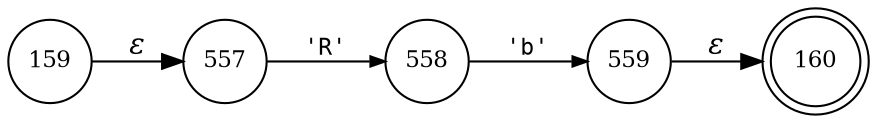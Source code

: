 digraph ATN {
rankdir=LR;
s160[fontsize=11, label="160", shape=doublecircle, fixedsize=true, width=.6];
s557[fontsize=11,label="557", shape=circle, fixedsize=true, width=.55, peripheries=1];
s558[fontsize=11,label="558", shape=circle, fixedsize=true, width=.55, peripheries=1];
s159[fontsize=11,label="159", shape=circle, fixedsize=true, width=.55, peripheries=1];
s559[fontsize=11,label="559", shape=circle, fixedsize=true, width=.55, peripheries=1];
s159 -> s557 [fontname="Times-Italic", label="&epsilon;"];
s557 -> s558 [fontsize=11, fontname="Courier", arrowsize=.7, label = "'R'", arrowhead = normal];
s558 -> s559 [fontsize=11, fontname="Courier", arrowsize=.7, label = "'b'", arrowhead = normal];
s559 -> s160 [fontname="Times-Italic", label="&epsilon;"];
}